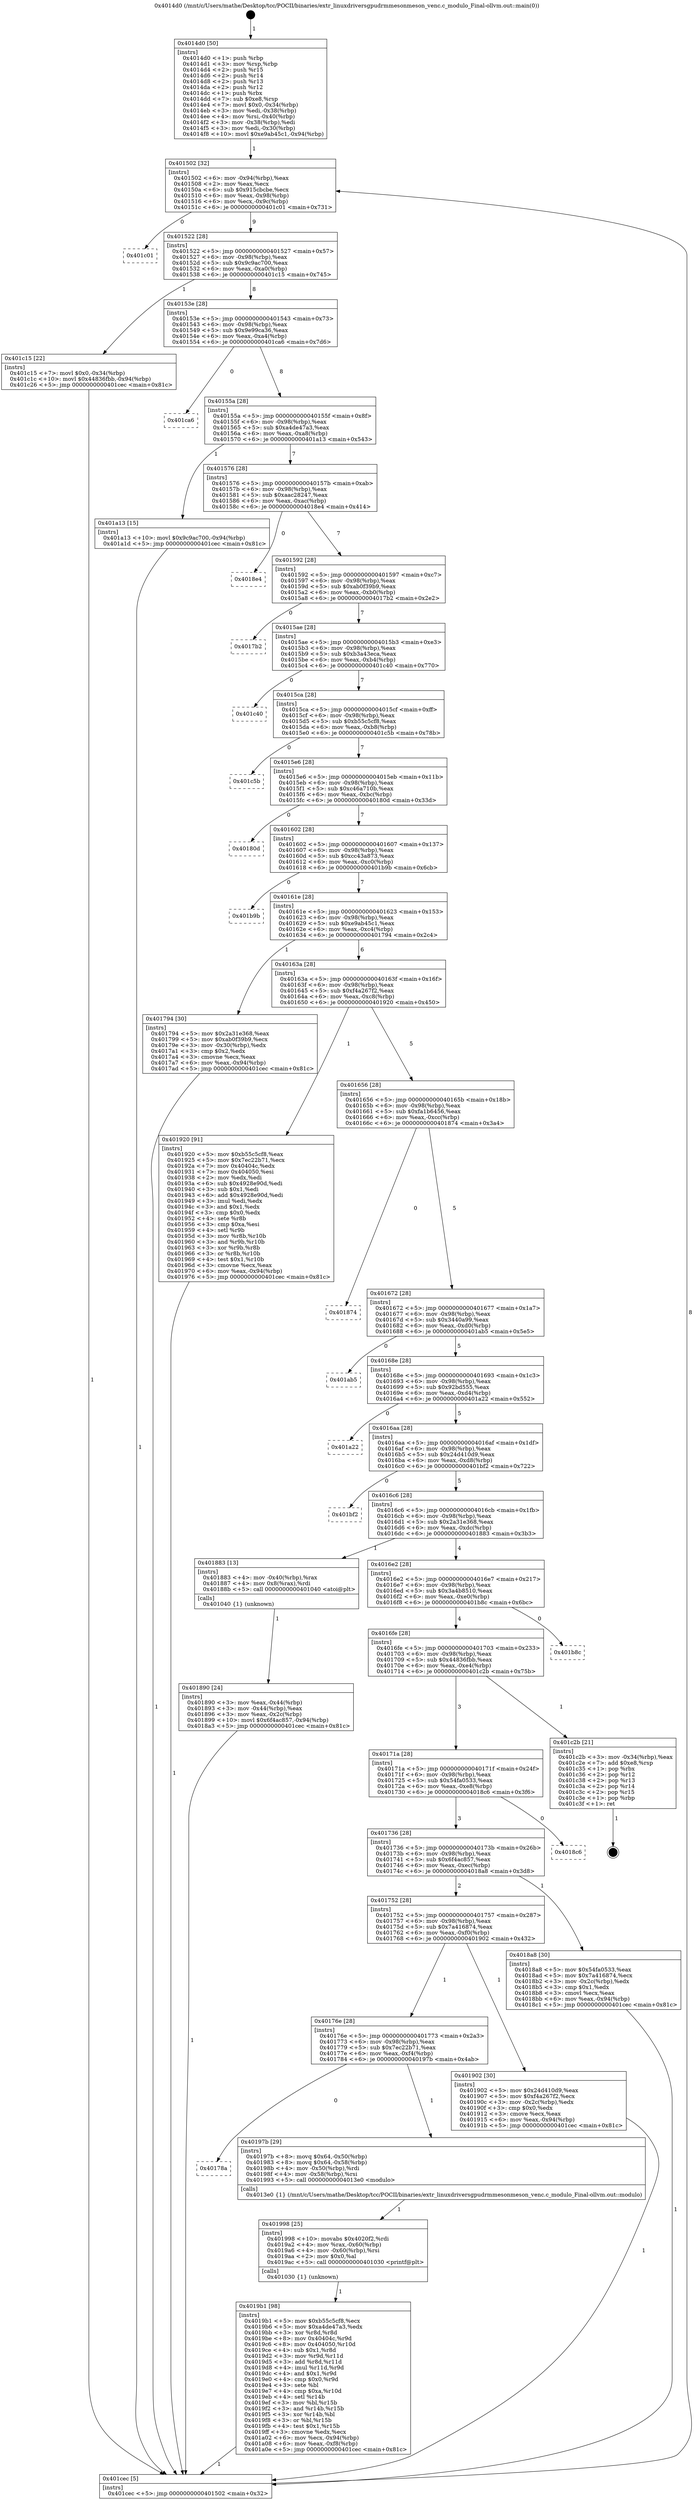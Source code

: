 digraph "0x4014d0" {
  label = "0x4014d0 (/mnt/c/Users/mathe/Desktop/tcc/POCII/binaries/extr_linuxdriversgpudrmmesonmeson_venc.c_modulo_Final-ollvm.out::main(0))"
  labelloc = "t"
  node[shape=record]

  Entry [label="",width=0.3,height=0.3,shape=circle,fillcolor=black,style=filled]
  "0x401502" [label="{
     0x401502 [32]\l
     | [instrs]\l
     &nbsp;&nbsp;0x401502 \<+6\>: mov -0x94(%rbp),%eax\l
     &nbsp;&nbsp;0x401508 \<+2\>: mov %eax,%ecx\l
     &nbsp;&nbsp;0x40150a \<+6\>: sub $0x915cbcbe,%ecx\l
     &nbsp;&nbsp;0x401510 \<+6\>: mov %eax,-0x98(%rbp)\l
     &nbsp;&nbsp;0x401516 \<+6\>: mov %ecx,-0x9c(%rbp)\l
     &nbsp;&nbsp;0x40151c \<+6\>: je 0000000000401c01 \<main+0x731\>\l
  }"]
  "0x401c01" [label="{
     0x401c01\l
  }", style=dashed]
  "0x401522" [label="{
     0x401522 [28]\l
     | [instrs]\l
     &nbsp;&nbsp;0x401522 \<+5\>: jmp 0000000000401527 \<main+0x57\>\l
     &nbsp;&nbsp;0x401527 \<+6\>: mov -0x98(%rbp),%eax\l
     &nbsp;&nbsp;0x40152d \<+5\>: sub $0x9c9ac700,%eax\l
     &nbsp;&nbsp;0x401532 \<+6\>: mov %eax,-0xa0(%rbp)\l
     &nbsp;&nbsp;0x401538 \<+6\>: je 0000000000401c15 \<main+0x745\>\l
  }"]
  Exit [label="",width=0.3,height=0.3,shape=circle,fillcolor=black,style=filled,peripheries=2]
  "0x401c15" [label="{
     0x401c15 [22]\l
     | [instrs]\l
     &nbsp;&nbsp;0x401c15 \<+7\>: movl $0x0,-0x34(%rbp)\l
     &nbsp;&nbsp;0x401c1c \<+10\>: movl $0x44836fbb,-0x94(%rbp)\l
     &nbsp;&nbsp;0x401c26 \<+5\>: jmp 0000000000401cec \<main+0x81c\>\l
  }"]
  "0x40153e" [label="{
     0x40153e [28]\l
     | [instrs]\l
     &nbsp;&nbsp;0x40153e \<+5\>: jmp 0000000000401543 \<main+0x73\>\l
     &nbsp;&nbsp;0x401543 \<+6\>: mov -0x98(%rbp),%eax\l
     &nbsp;&nbsp;0x401549 \<+5\>: sub $0x9e99ca36,%eax\l
     &nbsp;&nbsp;0x40154e \<+6\>: mov %eax,-0xa4(%rbp)\l
     &nbsp;&nbsp;0x401554 \<+6\>: je 0000000000401ca6 \<main+0x7d6\>\l
  }"]
  "0x4019b1" [label="{
     0x4019b1 [98]\l
     | [instrs]\l
     &nbsp;&nbsp;0x4019b1 \<+5\>: mov $0xb55c5cf8,%ecx\l
     &nbsp;&nbsp;0x4019b6 \<+5\>: mov $0xa4de47a3,%edx\l
     &nbsp;&nbsp;0x4019bb \<+3\>: xor %r8d,%r8d\l
     &nbsp;&nbsp;0x4019be \<+8\>: mov 0x40404c,%r9d\l
     &nbsp;&nbsp;0x4019c6 \<+8\>: mov 0x404050,%r10d\l
     &nbsp;&nbsp;0x4019ce \<+4\>: sub $0x1,%r8d\l
     &nbsp;&nbsp;0x4019d2 \<+3\>: mov %r9d,%r11d\l
     &nbsp;&nbsp;0x4019d5 \<+3\>: add %r8d,%r11d\l
     &nbsp;&nbsp;0x4019d8 \<+4\>: imul %r11d,%r9d\l
     &nbsp;&nbsp;0x4019dc \<+4\>: and $0x1,%r9d\l
     &nbsp;&nbsp;0x4019e0 \<+4\>: cmp $0x0,%r9d\l
     &nbsp;&nbsp;0x4019e4 \<+3\>: sete %bl\l
     &nbsp;&nbsp;0x4019e7 \<+4\>: cmp $0xa,%r10d\l
     &nbsp;&nbsp;0x4019eb \<+4\>: setl %r14b\l
     &nbsp;&nbsp;0x4019ef \<+3\>: mov %bl,%r15b\l
     &nbsp;&nbsp;0x4019f2 \<+3\>: and %r14b,%r15b\l
     &nbsp;&nbsp;0x4019f5 \<+3\>: xor %r14b,%bl\l
     &nbsp;&nbsp;0x4019f8 \<+3\>: or %bl,%r15b\l
     &nbsp;&nbsp;0x4019fb \<+4\>: test $0x1,%r15b\l
     &nbsp;&nbsp;0x4019ff \<+3\>: cmovne %edx,%ecx\l
     &nbsp;&nbsp;0x401a02 \<+6\>: mov %ecx,-0x94(%rbp)\l
     &nbsp;&nbsp;0x401a08 \<+6\>: mov %eax,-0xf8(%rbp)\l
     &nbsp;&nbsp;0x401a0e \<+5\>: jmp 0000000000401cec \<main+0x81c\>\l
  }"]
  "0x401ca6" [label="{
     0x401ca6\l
  }", style=dashed]
  "0x40155a" [label="{
     0x40155a [28]\l
     | [instrs]\l
     &nbsp;&nbsp;0x40155a \<+5\>: jmp 000000000040155f \<main+0x8f\>\l
     &nbsp;&nbsp;0x40155f \<+6\>: mov -0x98(%rbp),%eax\l
     &nbsp;&nbsp;0x401565 \<+5\>: sub $0xa4de47a3,%eax\l
     &nbsp;&nbsp;0x40156a \<+6\>: mov %eax,-0xa8(%rbp)\l
     &nbsp;&nbsp;0x401570 \<+6\>: je 0000000000401a13 \<main+0x543\>\l
  }"]
  "0x401998" [label="{
     0x401998 [25]\l
     | [instrs]\l
     &nbsp;&nbsp;0x401998 \<+10\>: movabs $0x4020f2,%rdi\l
     &nbsp;&nbsp;0x4019a2 \<+4\>: mov %rax,-0x60(%rbp)\l
     &nbsp;&nbsp;0x4019a6 \<+4\>: mov -0x60(%rbp),%rsi\l
     &nbsp;&nbsp;0x4019aa \<+2\>: mov $0x0,%al\l
     &nbsp;&nbsp;0x4019ac \<+5\>: call 0000000000401030 \<printf@plt\>\l
     | [calls]\l
     &nbsp;&nbsp;0x401030 \{1\} (unknown)\l
  }"]
  "0x401a13" [label="{
     0x401a13 [15]\l
     | [instrs]\l
     &nbsp;&nbsp;0x401a13 \<+10\>: movl $0x9c9ac700,-0x94(%rbp)\l
     &nbsp;&nbsp;0x401a1d \<+5\>: jmp 0000000000401cec \<main+0x81c\>\l
  }"]
  "0x401576" [label="{
     0x401576 [28]\l
     | [instrs]\l
     &nbsp;&nbsp;0x401576 \<+5\>: jmp 000000000040157b \<main+0xab\>\l
     &nbsp;&nbsp;0x40157b \<+6\>: mov -0x98(%rbp),%eax\l
     &nbsp;&nbsp;0x401581 \<+5\>: sub $0xaac28247,%eax\l
     &nbsp;&nbsp;0x401586 \<+6\>: mov %eax,-0xac(%rbp)\l
     &nbsp;&nbsp;0x40158c \<+6\>: je 00000000004018e4 \<main+0x414\>\l
  }"]
  "0x40178a" [label="{
     0x40178a\l
  }", style=dashed]
  "0x4018e4" [label="{
     0x4018e4\l
  }", style=dashed]
  "0x401592" [label="{
     0x401592 [28]\l
     | [instrs]\l
     &nbsp;&nbsp;0x401592 \<+5\>: jmp 0000000000401597 \<main+0xc7\>\l
     &nbsp;&nbsp;0x401597 \<+6\>: mov -0x98(%rbp),%eax\l
     &nbsp;&nbsp;0x40159d \<+5\>: sub $0xab0f39b9,%eax\l
     &nbsp;&nbsp;0x4015a2 \<+6\>: mov %eax,-0xb0(%rbp)\l
     &nbsp;&nbsp;0x4015a8 \<+6\>: je 00000000004017b2 \<main+0x2e2\>\l
  }"]
  "0x40197b" [label="{
     0x40197b [29]\l
     | [instrs]\l
     &nbsp;&nbsp;0x40197b \<+8\>: movq $0x64,-0x50(%rbp)\l
     &nbsp;&nbsp;0x401983 \<+8\>: movq $0x64,-0x58(%rbp)\l
     &nbsp;&nbsp;0x40198b \<+4\>: mov -0x50(%rbp),%rdi\l
     &nbsp;&nbsp;0x40198f \<+4\>: mov -0x58(%rbp),%rsi\l
     &nbsp;&nbsp;0x401993 \<+5\>: call 00000000004013e0 \<modulo\>\l
     | [calls]\l
     &nbsp;&nbsp;0x4013e0 \{1\} (/mnt/c/Users/mathe/Desktop/tcc/POCII/binaries/extr_linuxdriversgpudrmmesonmeson_venc.c_modulo_Final-ollvm.out::modulo)\l
  }"]
  "0x4017b2" [label="{
     0x4017b2\l
  }", style=dashed]
  "0x4015ae" [label="{
     0x4015ae [28]\l
     | [instrs]\l
     &nbsp;&nbsp;0x4015ae \<+5\>: jmp 00000000004015b3 \<main+0xe3\>\l
     &nbsp;&nbsp;0x4015b3 \<+6\>: mov -0x98(%rbp),%eax\l
     &nbsp;&nbsp;0x4015b9 \<+5\>: sub $0xb3a43eca,%eax\l
     &nbsp;&nbsp;0x4015be \<+6\>: mov %eax,-0xb4(%rbp)\l
     &nbsp;&nbsp;0x4015c4 \<+6\>: je 0000000000401c40 \<main+0x770\>\l
  }"]
  "0x40176e" [label="{
     0x40176e [28]\l
     | [instrs]\l
     &nbsp;&nbsp;0x40176e \<+5\>: jmp 0000000000401773 \<main+0x2a3\>\l
     &nbsp;&nbsp;0x401773 \<+6\>: mov -0x98(%rbp),%eax\l
     &nbsp;&nbsp;0x401779 \<+5\>: sub $0x7ec22b71,%eax\l
     &nbsp;&nbsp;0x40177e \<+6\>: mov %eax,-0xf4(%rbp)\l
     &nbsp;&nbsp;0x401784 \<+6\>: je 000000000040197b \<main+0x4ab\>\l
  }"]
  "0x401c40" [label="{
     0x401c40\l
  }", style=dashed]
  "0x4015ca" [label="{
     0x4015ca [28]\l
     | [instrs]\l
     &nbsp;&nbsp;0x4015ca \<+5\>: jmp 00000000004015cf \<main+0xff\>\l
     &nbsp;&nbsp;0x4015cf \<+6\>: mov -0x98(%rbp),%eax\l
     &nbsp;&nbsp;0x4015d5 \<+5\>: sub $0xb55c5cf8,%eax\l
     &nbsp;&nbsp;0x4015da \<+6\>: mov %eax,-0xb8(%rbp)\l
     &nbsp;&nbsp;0x4015e0 \<+6\>: je 0000000000401c5b \<main+0x78b\>\l
  }"]
  "0x401902" [label="{
     0x401902 [30]\l
     | [instrs]\l
     &nbsp;&nbsp;0x401902 \<+5\>: mov $0x24d410d9,%eax\l
     &nbsp;&nbsp;0x401907 \<+5\>: mov $0xf4a267f2,%ecx\l
     &nbsp;&nbsp;0x40190c \<+3\>: mov -0x2c(%rbp),%edx\l
     &nbsp;&nbsp;0x40190f \<+3\>: cmp $0x0,%edx\l
     &nbsp;&nbsp;0x401912 \<+3\>: cmove %ecx,%eax\l
     &nbsp;&nbsp;0x401915 \<+6\>: mov %eax,-0x94(%rbp)\l
     &nbsp;&nbsp;0x40191b \<+5\>: jmp 0000000000401cec \<main+0x81c\>\l
  }"]
  "0x401c5b" [label="{
     0x401c5b\l
  }", style=dashed]
  "0x4015e6" [label="{
     0x4015e6 [28]\l
     | [instrs]\l
     &nbsp;&nbsp;0x4015e6 \<+5\>: jmp 00000000004015eb \<main+0x11b\>\l
     &nbsp;&nbsp;0x4015eb \<+6\>: mov -0x98(%rbp),%eax\l
     &nbsp;&nbsp;0x4015f1 \<+5\>: sub $0xc46a710b,%eax\l
     &nbsp;&nbsp;0x4015f6 \<+6\>: mov %eax,-0xbc(%rbp)\l
     &nbsp;&nbsp;0x4015fc \<+6\>: je 000000000040180d \<main+0x33d\>\l
  }"]
  "0x401752" [label="{
     0x401752 [28]\l
     | [instrs]\l
     &nbsp;&nbsp;0x401752 \<+5\>: jmp 0000000000401757 \<main+0x287\>\l
     &nbsp;&nbsp;0x401757 \<+6\>: mov -0x98(%rbp),%eax\l
     &nbsp;&nbsp;0x40175d \<+5\>: sub $0x7a416874,%eax\l
     &nbsp;&nbsp;0x401762 \<+6\>: mov %eax,-0xf0(%rbp)\l
     &nbsp;&nbsp;0x401768 \<+6\>: je 0000000000401902 \<main+0x432\>\l
  }"]
  "0x40180d" [label="{
     0x40180d\l
  }", style=dashed]
  "0x401602" [label="{
     0x401602 [28]\l
     | [instrs]\l
     &nbsp;&nbsp;0x401602 \<+5\>: jmp 0000000000401607 \<main+0x137\>\l
     &nbsp;&nbsp;0x401607 \<+6\>: mov -0x98(%rbp),%eax\l
     &nbsp;&nbsp;0x40160d \<+5\>: sub $0xcc43a873,%eax\l
     &nbsp;&nbsp;0x401612 \<+6\>: mov %eax,-0xc0(%rbp)\l
     &nbsp;&nbsp;0x401618 \<+6\>: je 0000000000401b9b \<main+0x6cb\>\l
  }"]
  "0x4018a8" [label="{
     0x4018a8 [30]\l
     | [instrs]\l
     &nbsp;&nbsp;0x4018a8 \<+5\>: mov $0x54fa0533,%eax\l
     &nbsp;&nbsp;0x4018ad \<+5\>: mov $0x7a416874,%ecx\l
     &nbsp;&nbsp;0x4018b2 \<+3\>: mov -0x2c(%rbp),%edx\l
     &nbsp;&nbsp;0x4018b5 \<+3\>: cmp $0x1,%edx\l
     &nbsp;&nbsp;0x4018b8 \<+3\>: cmovl %ecx,%eax\l
     &nbsp;&nbsp;0x4018bb \<+6\>: mov %eax,-0x94(%rbp)\l
     &nbsp;&nbsp;0x4018c1 \<+5\>: jmp 0000000000401cec \<main+0x81c\>\l
  }"]
  "0x401b9b" [label="{
     0x401b9b\l
  }", style=dashed]
  "0x40161e" [label="{
     0x40161e [28]\l
     | [instrs]\l
     &nbsp;&nbsp;0x40161e \<+5\>: jmp 0000000000401623 \<main+0x153\>\l
     &nbsp;&nbsp;0x401623 \<+6\>: mov -0x98(%rbp),%eax\l
     &nbsp;&nbsp;0x401629 \<+5\>: sub $0xe9ab45c1,%eax\l
     &nbsp;&nbsp;0x40162e \<+6\>: mov %eax,-0xc4(%rbp)\l
     &nbsp;&nbsp;0x401634 \<+6\>: je 0000000000401794 \<main+0x2c4\>\l
  }"]
  "0x401736" [label="{
     0x401736 [28]\l
     | [instrs]\l
     &nbsp;&nbsp;0x401736 \<+5\>: jmp 000000000040173b \<main+0x26b\>\l
     &nbsp;&nbsp;0x40173b \<+6\>: mov -0x98(%rbp),%eax\l
     &nbsp;&nbsp;0x401741 \<+5\>: sub $0x6f4ac857,%eax\l
     &nbsp;&nbsp;0x401746 \<+6\>: mov %eax,-0xec(%rbp)\l
     &nbsp;&nbsp;0x40174c \<+6\>: je 00000000004018a8 \<main+0x3d8\>\l
  }"]
  "0x401794" [label="{
     0x401794 [30]\l
     | [instrs]\l
     &nbsp;&nbsp;0x401794 \<+5\>: mov $0x2a31e368,%eax\l
     &nbsp;&nbsp;0x401799 \<+5\>: mov $0xab0f39b9,%ecx\l
     &nbsp;&nbsp;0x40179e \<+3\>: mov -0x30(%rbp),%edx\l
     &nbsp;&nbsp;0x4017a1 \<+3\>: cmp $0x2,%edx\l
     &nbsp;&nbsp;0x4017a4 \<+3\>: cmovne %ecx,%eax\l
     &nbsp;&nbsp;0x4017a7 \<+6\>: mov %eax,-0x94(%rbp)\l
     &nbsp;&nbsp;0x4017ad \<+5\>: jmp 0000000000401cec \<main+0x81c\>\l
  }"]
  "0x40163a" [label="{
     0x40163a [28]\l
     | [instrs]\l
     &nbsp;&nbsp;0x40163a \<+5\>: jmp 000000000040163f \<main+0x16f\>\l
     &nbsp;&nbsp;0x40163f \<+6\>: mov -0x98(%rbp),%eax\l
     &nbsp;&nbsp;0x401645 \<+5\>: sub $0xf4a267f2,%eax\l
     &nbsp;&nbsp;0x40164a \<+6\>: mov %eax,-0xc8(%rbp)\l
     &nbsp;&nbsp;0x401650 \<+6\>: je 0000000000401920 \<main+0x450\>\l
  }"]
  "0x401cec" [label="{
     0x401cec [5]\l
     | [instrs]\l
     &nbsp;&nbsp;0x401cec \<+5\>: jmp 0000000000401502 \<main+0x32\>\l
  }"]
  "0x4014d0" [label="{
     0x4014d0 [50]\l
     | [instrs]\l
     &nbsp;&nbsp;0x4014d0 \<+1\>: push %rbp\l
     &nbsp;&nbsp;0x4014d1 \<+3\>: mov %rsp,%rbp\l
     &nbsp;&nbsp;0x4014d4 \<+2\>: push %r15\l
     &nbsp;&nbsp;0x4014d6 \<+2\>: push %r14\l
     &nbsp;&nbsp;0x4014d8 \<+2\>: push %r13\l
     &nbsp;&nbsp;0x4014da \<+2\>: push %r12\l
     &nbsp;&nbsp;0x4014dc \<+1\>: push %rbx\l
     &nbsp;&nbsp;0x4014dd \<+7\>: sub $0xe8,%rsp\l
     &nbsp;&nbsp;0x4014e4 \<+7\>: movl $0x0,-0x34(%rbp)\l
     &nbsp;&nbsp;0x4014eb \<+3\>: mov %edi,-0x38(%rbp)\l
     &nbsp;&nbsp;0x4014ee \<+4\>: mov %rsi,-0x40(%rbp)\l
     &nbsp;&nbsp;0x4014f2 \<+3\>: mov -0x38(%rbp),%edi\l
     &nbsp;&nbsp;0x4014f5 \<+3\>: mov %edi,-0x30(%rbp)\l
     &nbsp;&nbsp;0x4014f8 \<+10\>: movl $0xe9ab45c1,-0x94(%rbp)\l
  }"]
  "0x4018c6" [label="{
     0x4018c6\l
  }", style=dashed]
  "0x401920" [label="{
     0x401920 [91]\l
     | [instrs]\l
     &nbsp;&nbsp;0x401920 \<+5\>: mov $0xb55c5cf8,%eax\l
     &nbsp;&nbsp;0x401925 \<+5\>: mov $0x7ec22b71,%ecx\l
     &nbsp;&nbsp;0x40192a \<+7\>: mov 0x40404c,%edx\l
     &nbsp;&nbsp;0x401931 \<+7\>: mov 0x404050,%esi\l
     &nbsp;&nbsp;0x401938 \<+2\>: mov %edx,%edi\l
     &nbsp;&nbsp;0x40193a \<+6\>: sub $0x4928e90d,%edi\l
     &nbsp;&nbsp;0x401940 \<+3\>: sub $0x1,%edi\l
     &nbsp;&nbsp;0x401943 \<+6\>: add $0x4928e90d,%edi\l
     &nbsp;&nbsp;0x401949 \<+3\>: imul %edi,%edx\l
     &nbsp;&nbsp;0x40194c \<+3\>: and $0x1,%edx\l
     &nbsp;&nbsp;0x40194f \<+3\>: cmp $0x0,%edx\l
     &nbsp;&nbsp;0x401952 \<+4\>: sete %r8b\l
     &nbsp;&nbsp;0x401956 \<+3\>: cmp $0xa,%esi\l
     &nbsp;&nbsp;0x401959 \<+4\>: setl %r9b\l
     &nbsp;&nbsp;0x40195d \<+3\>: mov %r8b,%r10b\l
     &nbsp;&nbsp;0x401960 \<+3\>: and %r9b,%r10b\l
     &nbsp;&nbsp;0x401963 \<+3\>: xor %r9b,%r8b\l
     &nbsp;&nbsp;0x401966 \<+3\>: or %r8b,%r10b\l
     &nbsp;&nbsp;0x401969 \<+4\>: test $0x1,%r10b\l
     &nbsp;&nbsp;0x40196d \<+3\>: cmovne %ecx,%eax\l
     &nbsp;&nbsp;0x401970 \<+6\>: mov %eax,-0x94(%rbp)\l
     &nbsp;&nbsp;0x401976 \<+5\>: jmp 0000000000401cec \<main+0x81c\>\l
  }"]
  "0x401656" [label="{
     0x401656 [28]\l
     | [instrs]\l
     &nbsp;&nbsp;0x401656 \<+5\>: jmp 000000000040165b \<main+0x18b\>\l
     &nbsp;&nbsp;0x40165b \<+6\>: mov -0x98(%rbp),%eax\l
     &nbsp;&nbsp;0x401661 \<+5\>: sub $0xfa1b6456,%eax\l
     &nbsp;&nbsp;0x401666 \<+6\>: mov %eax,-0xcc(%rbp)\l
     &nbsp;&nbsp;0x40166c \<+6\>: je 0000000000401874 \<main+0x3a4\>\l
  }"]
  "0x40171a" [label="{
     0x40171a [28]\l
     | [instrs]\l
     &nbsp;&nbsp;0x40171a \<+5\>: jmp 000000000040171f \<main+0x24f\>\l
     &nbsp;&nbsp;0x40171f \<+6\>: mov -0x98(%rbp),%eax\l
     &nbsp;&nbsp;0x401725 \<+5\>: sub $0x54fa0533,%eax\l
     &nbsp;&nbsp;0x40172a \<+6\>: mov %eax,-0xe8(%rbp)\l
     &nbsp;&nbsp;0x401730 \<+6\>: je 00000000004018c6 \<main+0x3f6\>\l
  }"]
  "0x401874" [label="{
     0x401874\l
  }", style=dashed]
  "0x401672" [label="{
     0x401672 [28]\l
     | [instrs]\l
     &nbsp;&nbsp;0x401672 \<+5\>: jmp 0000000000401677 \<main+0x1a7\>\l
     &nbsp;&nbsp;0x401677 \<+6\>: mov -0x98(%rbp),%eax\l
     &nbsp;&nbsp;0x40167d \<+5\>: sub $0x3440a99,%eax\l
     &nbsp;&nbsp;0x401682 \<+6\>: mov %eax,-0xd0(%rbp)\l
     &nbsp;&nbsp;0x401688 \<+6\>: je 0000000000401ab5 \<main+0x5e5\>\l
  }"]
  "0x401c2b" [label="{
     0x401c2b [21]\l
     | [instrs]\l
     &nbsp;&nbsp;0x401c2b \<+3\>: mov -0x34(%rbp),%eax\l
     &nbsp;&nbsp;0x401c2e \<+7\>: add $0xe8,%rsp\l
     &nbsp;&nbsp;0x401c35 \<+1\>: pop %rbx\l
     &nbsp;&nbsp;0x401c36 \<+2\>: pop %r12\l
     &nbsp;&nbsp;0x401c38 \<+2\>: pop %r13\l
     &nbsp;&nbsp;0x401c3a \<+2\>: pop %r14\l
     &nbsp;&nbsp;0x401c3c \<+2\>: pop %r15\l
     &nbsp;&nbsp;0x401c3e \<+1\>: pop %rbp\l
     &nbsp;&nbsp;0x401c3f \<+1\>: ret\l
  }"]
  "0x401ab5" [label="{
     0x401ab5\l
  }", style=dashed]
  "0x40168e" [label="{
     0x40168e [28]\l
     | [instrs]\l
     &nbsp;&nbsp;0x40168e \<+5\>: jmp 0000000000401693 \<main+0x1c3\>\l
     &nbsp;&nbsp;0x401693 \<+6\>: mov -0x98(%rbp),%eax\l
     &nbsp;&nbsp;0x401699 \<+5\>: sub $0x92bd555,%eax\l
     &nbsp;&nbsp;0x40169e \<+6\>: mov %eax,-0xd4(%rbp)\l
     &nbsp;&nbsp;0x4016a4 \<+6\>: je 0000000000401a22 \<main+0x552\>\l
  }"]
  "0x4016fe" [label="{
     0x4016fe [28]\l
     | [instrs]\l
     &nbsp;&nbsp;0x4016fe \<+5\>: jmp 0000000000401703 \<main+0x233\>\l
     &nbsp;&nbsp;0x401703 \<+6\>: mov -0x98(%rbp),%eax\l
     &nbsp;&nbsp;0x401709 \<+5\>: sub $0x44836fbb,%eax\l
     &nbsp;&nbsp;0x40170e \<+6\>: mov %eax,-0xe4(%rbp)\l
     &nbsp;&nbsp;0x401714 \<+6\>: je 0000000000401c2b \<main+0x75b\>\l
  }"]
  "0x401a22" [label="{
     0x401a22\l
  }", style=dashed]
  "0x4016aa" [label="{
     0x4016aa [28]\l
     | [instrs]\l
     &nbsp;&nbsp;0x4016aa \<+5\>: jmp 00000000004016af \<main+0x1df\>\l
     &nbsp;&nbsp;0x4016af \<+6\>: mov -0x98(%rbp),%eax\l
     &nbsp;&nbsp;0x4016b5 \<+5\>: sub $0x24d410d9,%eax\l
     &nbsp;&nbsp;0x4016ba \<+6\>: mov %eax,-0xd8(%rbp)\l
     &nbsp;&nbsp;0x4016c0 \<+6\>: je 0000000000401bf2 \<main+0x722\>\l
  }"]
  "0x401b8c" [label="{
     0x401b8c\l
  }", style=dashed]
  "0x401bf2" [label="{
     0x401bf2\l
  }", style=dashed]
  "0x4016c6" [label="{
     0x4016c6 [28]\l
     | [instrs]\l
     &nbsp;&nbsp;0x4016c6 \<+5\>: jmp 00000000004016cb \<main+0x1fb\>\l
     &nbsp;&nbsp;0x4016cb \<+6\>: mov -0x98(%rbp),%eax\l
     &nbsp;&nbsp;0x4016d1 \<+5\>: sub $0x2a31e368,%eax\l
     &nbsp;&nbsp;0x4016d6 \<+6\>: mov %eax,-0xdc(%rbp)\l
     &nbsp;&nbsp;0x4016dc \<+6\>: je 0000000000401883 \<main+0x3b3\>\l
  }"]
  "0x401890" [label="{
     0x401890 [24]\l
     | [instrs]\l
     &nbsp;&nbsp;0x401890 \<+3\>: mov %eax,-0x44(%rbp)\l
     &nbsp;&nbsp;0x401893 \<+3\>: mov -0x44(%rbp),%eax\l
     &nbsp;&nbsp;0x401896 \<+3\>: mov %eax,-0x2c(%rbp)\l
     &nbsp;&nbsp;0x401899 \<+10\>: movl $0x6f4ac857,-0x94(%rbp)\l
     &nbsp;&nbsp;0x4018a3 \<+5\>: jmp 0000000000401cec \<main+0x81c\>\l
  }"]
  "0x401883" [label="{
     0x401883 [13]\l
     | [instrs]\l
     &nbsp;&nbsp;0x401883 \<+4\>: mov -0x40(%rbp),%rax\l
     &nbsp;&nbsp;0x401887 \<+4\>: mov 0x8(%rax),%rdi\l
     &nbsp;&nbsp;0x40188b \<+5\>: call 0000000000401040 \<atoi@plt\>\l
     | [calls]\l
     &nbsp;&nbsp;0x401040 \{1\} (unknown)\l
  }"]
  "0x4016e2" [label="{
     0x4016e2 [28]\l
     | [instrs]\l
     &nbsp;&nbsp;0x4016e2 \<+5\>: jmp 00000000004016e7 \<main+0x217\>\l
     &nbsp;&nbsp;0x4016e7 \<+6\>: mov -0x98(%rbp),%eax\l
     &nbsp;&nbsp;0x4016ed \<+5\>: sub $0x3a4b8510,%eax\l
     &nbsp;&nbsp;0x4016f2 \<+6\>: mov %eax,-0xe0(%rbp)\l
     &nbsp;&nbsp;0x4016f8 \<+6\>: je 0000000000401b8c \<main+0x6bc\>\l
  }"]
  Entry -> "0x4014d0" [label=" 1"]
  "0x401502" -> "0x401c01" [label=" 0"]
  "0x401502" -> "0x401522" [label=" 9"]
  "0x401c2b" -> Exit [label=" 1"]
  "0x401522" -> "0x401c15" [label=" 1"]
  "0x401522" -> "0x40153e" [label=" 8"]
  "0x401c15" -> "0x401cec" [label=" 1"]
  "0x40153e" -> "0x401ca6" [label=" 0"]
  "0x40153e" -> "0x40155a" [label=" 8"]
  "0x401a13" -> "0x401cec" [label=" 1"]
  "0x40155a" -> "0x401a13" [label=" 1"]
  "0x40155a" -> "0x401576" [label=" 7"]
  "0x4019b1" -> "0x401cec" [label=" 1"]
  "0x401576" -> "0x4018e4" [label=" 0"]
  "0x401576" -> "0x401592" [label=" 7"]
  "0x401998" -> "0x4019b1" [label=" 1"]
  "0x401592" -> "0x4017b2" [label=" 0"]
  "0x401592" -> "0x4015ae" [label=" 7"]
  "0x40197b" -> "0x401998" [label=" 1"]
  "0x4015ae" -> "0x401c40" [label=" 0"]
  "0x4015ae" -> "0x4015ca" [label=" 7"]
  "0x40176e" -> "0x40197b" [label=" 1"]
  "0x4015ca" -> "0x401c5b" [label=" 0"]
  "0x4015ca" -> "0x4015e6" [label=" 7"]
  "0x40176e" -> "0x40178a" [label=" 0"]
  "0x4015e6" -> "0x40180d" [label=" 0"]
  "0x4015e6" -> "0x401602" [label=" 7"]
  "0x401902" -> "0x401cec" [label=" 1"]
  "0x401602" -> "0x401b9b" [label=" 0"]
  "0x401602" -> "0x40161e" [label=" 7"]
  "0x401752" -> "0x40176e" [label=" 1"]
  "0x40161e" -> "0x401794" [label=" 1"]
  "0x40161e" -> "0x40163a" [label=" 6"]
  "0x401794" -> "0x401cec" [label=" 1"]
  "0x4014d0" -> "0x401502" [label=" 1"]
  "0x401cec" -> "0x401502" [label=" 8"]
  "0x401920" -> "0x401cec" [label=" 1"]
  "0x40163a" -> "0x401920" [label=" 1"]
  "0x40163a" -> "0x401656" [label=" 5"]
  "0x4018a8" -> "0x401cec" [label=" 1"]
  "0x401656" -> "0x401874" [label=" 0"]
  "0x401656" -> "0x401672" [label=" 5"]
  "0x401736" -> "0x4018a8" [label=" 1"]
  "0x401672" -> "0x401ab5" [label=" 0"]
  "0x401672" -> "0x40168e" [label=" 5"]
  "0x401752" -> "0x401902" [label=" 1"]
  "0x40168e" -> "0x401a22" [label=" 0"]
  "0x40168e" -> "0x4016aa" [label=" 5"]
  "0x40171a" -> "0x4018c6" [label=" 0"]
  "0x4016aa" -> "0x401bf2" [label=" 0"]
  "0x4016aa" -> "0x4016c6" [label=" 5"]
  "0x401736" -> "0x401752" [label=" 2"]
  "0x4016c6" -> "0x401883" [label=" 1"]
  "0x4016c6" -> "0x4016e2" [label=" 4"]
  "0x401883" -> "0x401890" [label=" 1"]
  "0x401890" -> "0x401cec" [label=" 1"]
  "0x4016fe" -> "0x40171a" [label=" 3"]
  "0x4016e2" -> "0x401b8c" [label=" 0"]
  "0x4016e2" -> "0x4016fe" [label=" 4"]
  "0x40171a" -> "0x401736" [label=" 3"]
  "0x4016fe" -> "0x401c2b" [label=" 1"]
}
